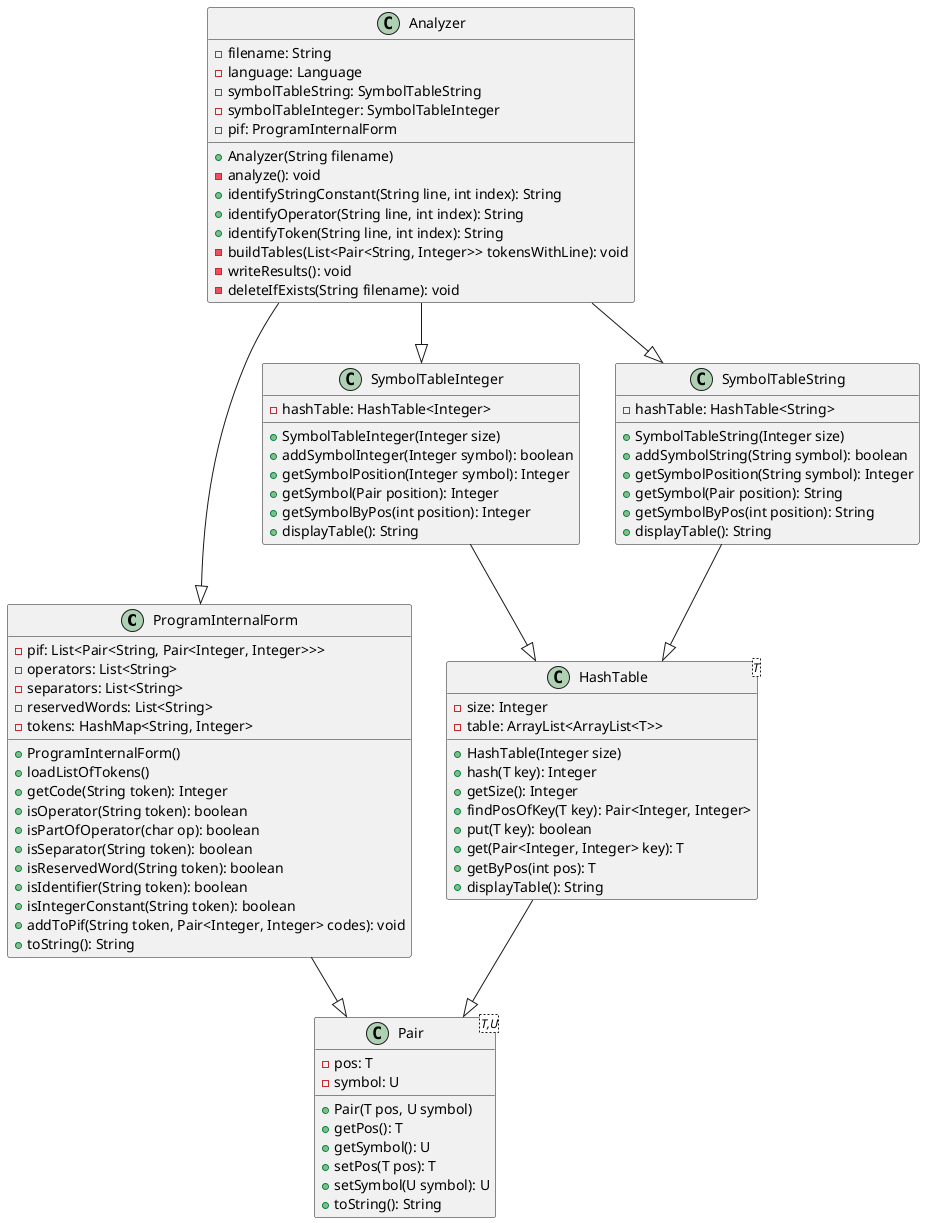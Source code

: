 @startuml

class ProgramInternalForm {
  - pif: List<Pair<String, Pair<Integer, Integer>>>
  - operators: List<String>
  - separators: List<String>
  - reservedWords: List<String>
  - tokens: HashMap<String, Integer>
  + ProgramInternalForm()
  + loadListOfTokens()
  + getCode(String token): Integer
  + isOperator(String token): boolean
  + isPartOfOperator(char op): boolean
  + isSeparator(String token): boolean
  + isReservedWord(String token): boolean
  + isIdentifier(String token): boolean
  + isIntegerConstant(String token): boolean
  + addToPif(String token, Pair<Integer, Integer> codes): void
  + toString(): String
}

class HashTable<T> {
  - size: Integer
  - table: ArrayList<ArrayList<T>>
  + HashTable(Integer size)
  + hash(T key): Integer
  + getSize(): Integer
  + findPosOfKey(T key): Pair<Integer, Integer>
  + put(T key): boolean
  + get(Pair<Integer, Integer> key): T
  + getByPos(int pos): T
  + displayTable(): String
}

class Pair<T,U> {
  - pos: T
  - symbol: U
  + Pair(T pos, U symbol)
  + getPos(): T
  + getSymbol(): U
  + setPos(T pos): T
  + setSymbol(U symbol): U
  + toString(): String
}


class SymbolTableInteger {
  - hashTable: HashTable<Integer>
  + SymbolTableInteger(Integer size)
  + addSymbolInteger(Integer symbol): boolean
  + getSymbolPosition(Integer symbol): Integer
  + getSymbol(Pair position): Integer
  + getSymbolByPos(int position): Integer
  + displayTable(): String
}

class SymbolTableString {
  - hashTable: HashTable<String>
  + SymbolTableString(Integer size)
  + addSymbolString(String symbol): boolean
  + getSymbolPosition(String symbol): Integer
  + getSymbol(Pair position): String
  + getSymbolByPos(int position): String
  + displayTable(): String
}

class Analyzer {
  - filename: String
  - language: Language
  - symbolTableString: SymbolTableString
  - symbolTableInteger: SymbolTableInteger
  - pif: ProgramInternalForm
  + Analyzer(String filename)
  - analyze(): void
  + identifyStringConstant(String line, int index): String
  + identifyOperator(String line, int index): String
  + identifyToken(String line, int index): String
  - buildTables(List<Pair<String, Integer>> tokensWithLine): void
  - writeResults(): void
  - deleteIfExists(String filename): void
}


HashTable --|> Pair
ProgramInternalForm --|> Pair
SymbolTableInteger --|> HashTable
SymbolTableString --|> HashTable
Analyzer --|> SymbolTableString
Analyzer --|> SymbolTableInteger
Analyzer --|> ProgramInternalForm

@enduml
